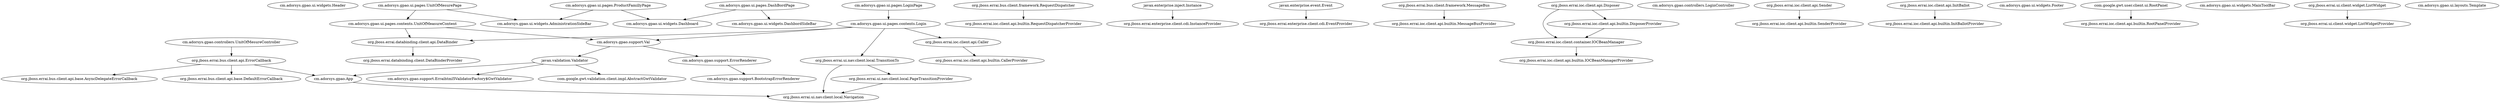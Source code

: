 //
// Generated IOC bean dependency graph in GraphViz DOT format.
//

digraph g {
  "cm.adorsys.gpao.ui.widgets.Header"
  "org.jboss.errai.databinding.client.DataBinderProvider"
  "org.jboss.errai.databinding.client.api.DataBinder" -> "org.jboss.errai.databinding.client.DataBinderProvider"
  "org.jboss.errai.ioc.client.api.builtin.RequestDispatcherProvider"
  "cm.adorsys.gpao.ui.widgets.AdministrationSideBar"
  "org.jboss.errai.enterprise.client.cdi.InstanceProvider"
  "javax.enterprise.inject.Instance" -> "org.jboss.errai.enterprise.client.cdi.InstanceProvider"
  "cm.adorsys.gpao.support.Erraihtml5ValidatorFactory$GwtValidator"
  "com.google.gwt.validation.client.impl.AbstractGwtValidator"
  "org.jboss.errai.ui.nav.client.local.Navigation"
  "cm.adorsys.gpao.App" -> "org.jboss.errai.ui.nav.client.local.Navigation"
  "javax.validation.Validator" -> "cm.adorsys.gpao.support.Erraihtml5ValidatorFactory$GwtValidator"
  "javax.validation.Validator" -> "com.google.gwt.validation.client.impl.AbstractGwtValidator"
  "javax.validation.Validator" -> "cm.adorsys.gpao.App"
  "cm.adorsys.gpao.support.BootstrapErrorRenderer"
  "cm.adorsys.gpao.support.ErrorRenderer" -> "cm.adorsys.gpao.support.BootstrapErrorRenderer"
  "cm.adorsys.gpao.support.Val" -> "javax.validation.Validator"
  "cm.adorsys.gpao.support.Val" -> "cm.adorsys.gpao.support.ErrorRenderer"
  "org.jboss.errai.ui.nav.client.local.PageTransitionProvider" -> "org.jboss.errai.ui.nav.client.local.Navigation"
  "org.jboss.errai.ui.nav.client.local.TransitionTo" -> "org.jboss.errai.ui.nav.client.local.Navigation"
  "org.jboss.errai.ui.nav.client.local.TransitionTo" -> "org.jboss.errai.ui.nav.client.local.PageTransitionProvider"
  "org.jboss.errai.ioc.client.api.builtin.CallerProvider"
  "org.jboss.errai.ioc.client.api.Caller" -> "org.jboss.errai.ioc.client.api.builtin.CallerProvider"
  "cm.adorsys.gpao.ui.pages.contents.Login" -> "cm.adorsys.gpao.support.Val"
  "cm.adorsys.gpao.ui.pages.contents.Login" -> "org.jboss.errai.databinding.client.api.DataBinder"
  "cm.adorsys.gpao.ui.pages.contents.Login" -> "org.jboss.errai.ui.nav.client.local.TransitionTo"
  "cm.adorsys.gpao.ui.pages.contents.Login" -> "org.jboss.errai.ioc.client.api.Caller"
  "cm.adorsys.gpao.ui.pages.LoginPage" -> "cm.adorsys.gpao.ui.pages.contents.Login"
  "org.jboss.errai.enterprise.client.cdi.EventProvider"
  "javax.enterprise.event.Event" -> "org.jboss.errai.enterprise.client.cdi.EventProvider"
  "cm.adorsys.gpao.ui.pages.contents.UnitOfMeasureContent" -> "cm.adorsys.gpao.support.Val"
  "cm.adorsys.gpao.ui.pages.contents.UnitOfMeasureContent" -> "org.jboss.errai.databinding.client.api.DataBinder"
  "cm.adorsys.gpao.ui.widgets.Dashboard"
  "cm.adorsys.gpao.ui.pages.ProductFamillyPage" -> "cm.adorsys.gpao.ui.widgets.Dashboard"
  "cm.adorsys.gpao.ui.pages.ProductFamillyPage" -> "cm.adorsys.gpao.ui.widgets.AdministrationSideBar"
  "org.jboss.errai.ioc.client.api.builtin.MessageBusProvider"
  "org.jboss.errai.ioc.client.api.builtin.IOCBeanManagerProvider"
  "cm.adorsys.gpao.ui.widgets.DashbordSideBar"
  "org.jboss.errai.bus.client.framework.RequestDispatcher" -> "org.jboss.errai.ioc.client.api.builtin.RequestDispatcherProvider"
  "org.jboss.errai.bus.client.api.base.AsyncDelegateErrorCallback"
  "org.jboss.errai.bus.client.api.base.DefaultErrorCallback"
  "org.jboss.errai.bus.client.api.ErrorCallback" -> "org.jboss.errai.bus.client.api.base.AsyncDelegateErrorCallback"
  "org.jboss.errai.bus.client.api.ErrorCallback" -> "org.jboss.errai.bus.client.api.base.DefaultErrorCallback"
  "org.jboss.errai.bus.client.api.ErrorCallback" -> "cm.adorsys.gpao.App"
  "cm.adorsys.gpao.controllers.UnitOfMesureController" -> "org.jboss.errai.bus.client.api.ErrorCallback"
  "cm.adorsys.gpao.controllers.LoginController"
  "cm.adorsys.gpao.ui.pages.UnitOfMesurePage" -> "cm.adorsys.gpao.ui.pages.contents.UnitOfMeasureContent"
  "cm.adorsys.gpao.ui.pages.UnitOfMesurePage" -> "cm.adorsys.gpao.ui.widgets.AdministrationSideBar"
  "cm.adorsys.gpao.ui.pages.DashBordPage" -> "cm.adorsys.gpao.ui.widgets.Dashboard"
  "cm.adorsys.gpao.ui.pages.DashBordPage" -> "cm.adorsys.gpao.ui.widgets.DashbordSideBar"
  "org.jboss.errai.ioc.client.api.builtin.SenderProvider"
  "org.jboss.errai.ioc.client.api.Sender" -> "org.jboss.errai.ioc.client.api.builtin.SenderProvider"
  "org.jboss.errai.ioc.client.api.builtin.InitBallotProvider"
  "org.jboss.errai.ioc.client.container.IOCBeanManager" -> "org.jboss.errai.ioc.client.api.builtin.IOCBeanManagerProvider"
  "cm.adorsys.gpao.ui.widgets.Footer"
  "org.jboss.errai.ioc.client.api.builtin.RootPanelProvider"
  "com.google.gwt.user.client.ui.RootPanel" -> "org.jboss.errai.ioc.client.api.builtin.RootPanelProvider"
  "cm.adorsys.gpao.ui.widgets.MainToolBar"
  "org.jboss.errai.ui.client.widget.ListWidgetProvider"
  "org.jboss.errai.ioc.client.api.InitBallot" -> "org.jboss.errai.ioc.client.api.builtin.InitBallotProvider"
  "org.jboss.errai.bus.client.framework.MessageBus" -> "org.jboss.errai.ioc.client.api.builtin.MessageBusProvider"
  "org.jboss.errai.ioc.client.api.builtin.DisposerProvider" -> "org.jboss.errai.ioc.client.container.IOCBeanManager"
  "org.jboss.errai.ioc.client.api.Disposer" -> "org.jboss.errai.ioc.client.api.builtin.DisposerProvider"
  "org.jboss.errai.ioc.client.api.Disposer" -> "org.jboss.errai.ioc.client.container.IOCBeanManager"
  "org.jboss.errai.ui.client.widget.ListWidget" -> "org.jboss.errai.ui.client.widget.ListWidgetProvider"
  "cm.adorsys.gpao.ui.layouts.Template"
}